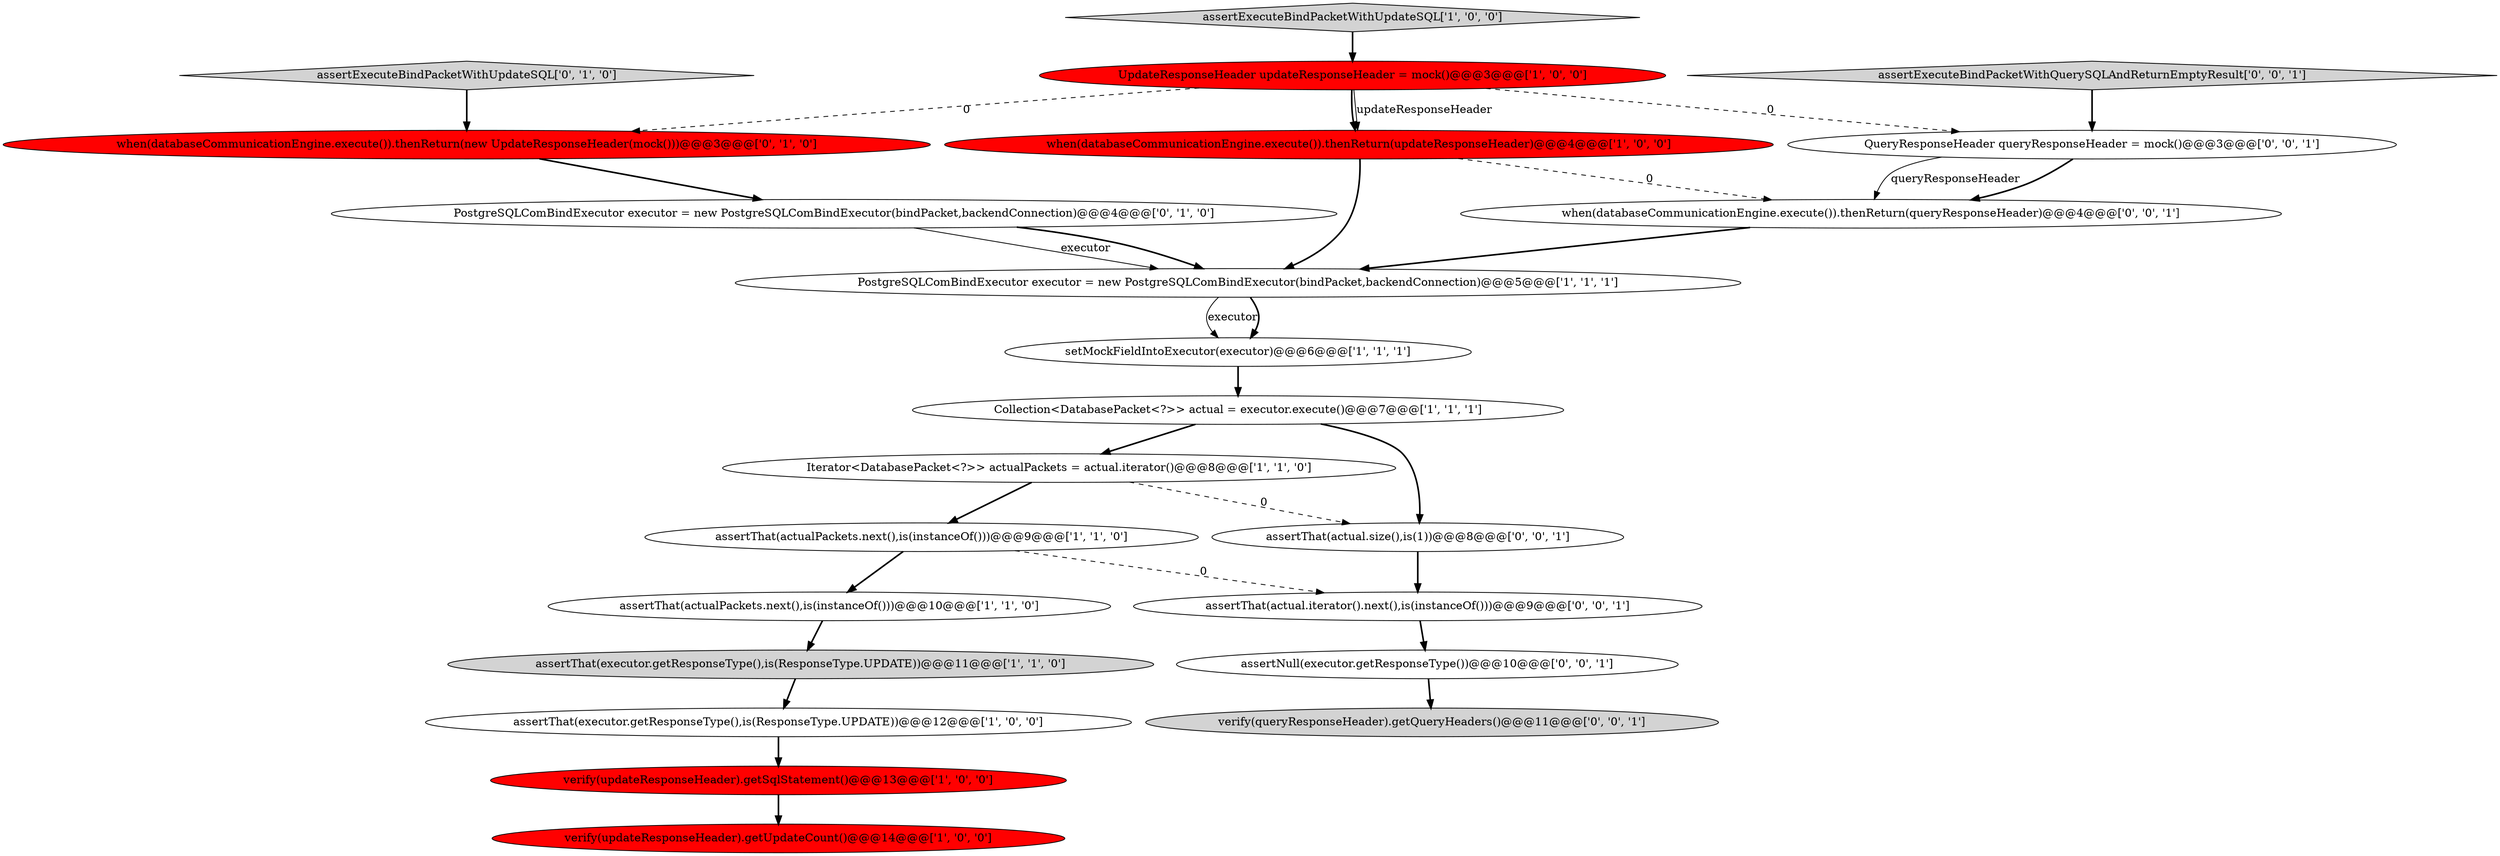 digraph {
21 [style = filled, label = "verify(queryResponseHeader).getQueryHeaders()@@@11@@@['0', '0', '1']", fillcolor = lightgray, shape = ellipse image = "AAA0AAABBB3BBB"];
11 [style = filled, label = "setMockFieldIntoExecutor(executor)@@@6@@@['1', '1', '1']", fillcolor = white, shape = ellipse image = "AAA0AAABBB1BBB"];
14 [style = filled, label = "when(databaseCommunicationEngine.execute()).thenReturn(new UpdateResponseHeader(mock()))@@@3@@@['0', '1', '0']", fillcolor = red, shape = ellipse image = "AAA1AAABBB2BBB"];
22 [style = filled, label = "QueryResponseHeader queryResponseHeader = mock()@@@3@@@['0', '0', '1']", fillcolor = white, shape = ellipse image = "AAA0AAABBB3BBB"];
3 [style = filled, label = "Iterator<DatabasePacket<?>> actualPackets = actual.iterator()@@@8@@@['1', '1', '0']", fillcolor = white, shape = ellipse image = "AAA0AAABBB1BBB"];
6 [style = filled, label = "assertThat(executor.getResponseType(),is(ResponseType.UPDATE))@@@12@@@['1', '0', '0']", fillcolor = white, shape = ellipse image = "AAA0AAABBB1BBB"];
20 [style = filled, label = "assertThat(actual.size(),is(1))@@@8@@@['0', '0', '1']", fillcolor = white, shape = ellipse image = "AAA0AAABBB3BBB"];
9 [style = filled, label = "when(databaseCommunicationEngine.execute()).thenReturn(updateResponseHeader)@@@4@@@['1', '0', '0']", fillcolor = red, shape = ellipse image = "AAA1AAABBB1BBB"];
19 [style = filled, label = "assertThat(actual.iterator().next(),is(instanceOf()))@@@9@@@['0', '0', '1']", fillcolor = white, shape = ellipse image = "AAA0AAABBB3BBB"];
7 [style = filled, label = "UpdateResponseHeader updateResponseHeader = mock()@@@3@@@['1', '0', '0']", fillcolor = red, shape = ellipse image = "AAA1AAABBB1BBB"];
5 [style = filled, label = "assertThat(executor.getResponseType(),is(ResponseType.UPDATE))@@@11@@@['1', '1', '0']", fillcolor = lightgray, shape = ellipse image = "AAA0AAABBB1BBB"];
18 [style = filled, label = "when(databaseCommunicationEngine.execute()).thenReturn(queryResponseHeader)@@@4@@@['0', '0', '1']", fillcolor = white, shape = ellipse image = "AAA0AAABBB3BBB"];
12 [style = filled, label = "assertThat(actualPackets.next(),is(instanceOf()))@@@9@@@['1', '1', '0']", fillcolor = white, shape = ellipse image = "AAA0AAABBB1BBB"];
16 [style = filled, label = "assertNull(executor.getResponseType())@@@10@@@['0', '0', '1']", fillcolor = white, shape = ellipse image = "AAA0AAABBB3BBB"];
4 [style = filled, label = "Collection<DatabasePacket<?>> actual = executor.execute()@@@7@@@['1', '1', '1']", fillcolor = white, shape = ellipse image = "AAA0AAABBB1BBB"];
0 [style = filled, label = "assertExecuteBindPacketWithUpdateSQL['1', '0', '0']", fillcolor = lightgray, shape = diamond image = "AAA0AAABBB1BBB"];
15 [style = filled, label = "assertExecuteBindPacketWithUpdateSQL['0', '1', '0']", fillcolor = lightgray, shape = diamond image = "AAA0AAABBB2BBB"];
10 [style = filled, label = "verify(updateResponseHeader).getUpdateCount()@@@14@@@['1', '0', '0']", fillcolor = red, shape = ellipse image = "AAA1AAABBB1BBB"];
8 [style = filled, label = "PostgreSQLComBindExecutor executor = new PostgreSQLComBindExecutor(bindPacket,backendConnection)@@@5@@@['1', '1', '1']", fillcolor = white, shape = ellipse image = "AAA0AAABBB1BBB"];
13 [style = filled, label = "PostgreSQLComBindExecutor executor = new PostgreSQLComBindExecutor(bindPacket,backendConnection)@@@4@@@['0', '1', '0']", fillcolor = white, shape = ellipse image = "AAA0AAABBB2BBB"];
1 [style = filled, label = "verify(updateResponseHeader).getSqlStatement()@@@13@@@['1', '0', '0']", fillcolor = red, shape = ellipse image = "AAA1AAABBB1BBB"];
2 [style = filled, label = "assertThat(actualPackets.next(),is(instanceOf()))@@@10@@@['1', '1', '0']", fillcolor = white, shape = ellipse image = "AAA0AAABBB1BBB"];
17 [style = filled, label = "assertExecuteBindPacketWithQuerySQLAndReturnEmptyResult['0', '0', '1']", fillcolor = lightgray, shape = diamond image = "AAA0AAABBB3BBB"];
4->3 [style = bold, label=""];
15->14 [style = bold, label=""];
7->14 [style = dashed, label="0"];
9->18 [style = dashed, label="0"];
11->4 [style = bold, label=""];
8->11 [style = solid, label="executor"];
7->9 [style = solid, label="updateResponseHeader"];
13->8 [style = solid, label="executor"];
3->12 [style = bold, label=""];
17->22 [style = bold, label=""];
9->8 [style = bold, label=""];
19->16 [style = bold, label=""];
0->7 [style = bold, label=""];
7->9 [style = bold, label=""];
6->1 [style = bold, label=""];
12->2 [style = bold, label=""];
22->18 [style = bold, label=""];
5->6 [style = bold, label=""];
12->19 [style = dashed, label="0"];
16->21 [style = bold, label=""];
3->20 [style = dashed, label="0"];
4->20 [style = bold, label=""];
18->8 [style = bold, label=""];
14->13 [style = bold, label=""];
13->8 [style = bold, label=""];
20->19 [style = bold, label=""];
22->18 [style = solid, label="queryResponseHeader"];
1->10 [style = bold, label=""];
8->11 [style = bold, label=""];
7->22 [style = dashed, label="0"];
2->5 [style = bold, label=""];
}
